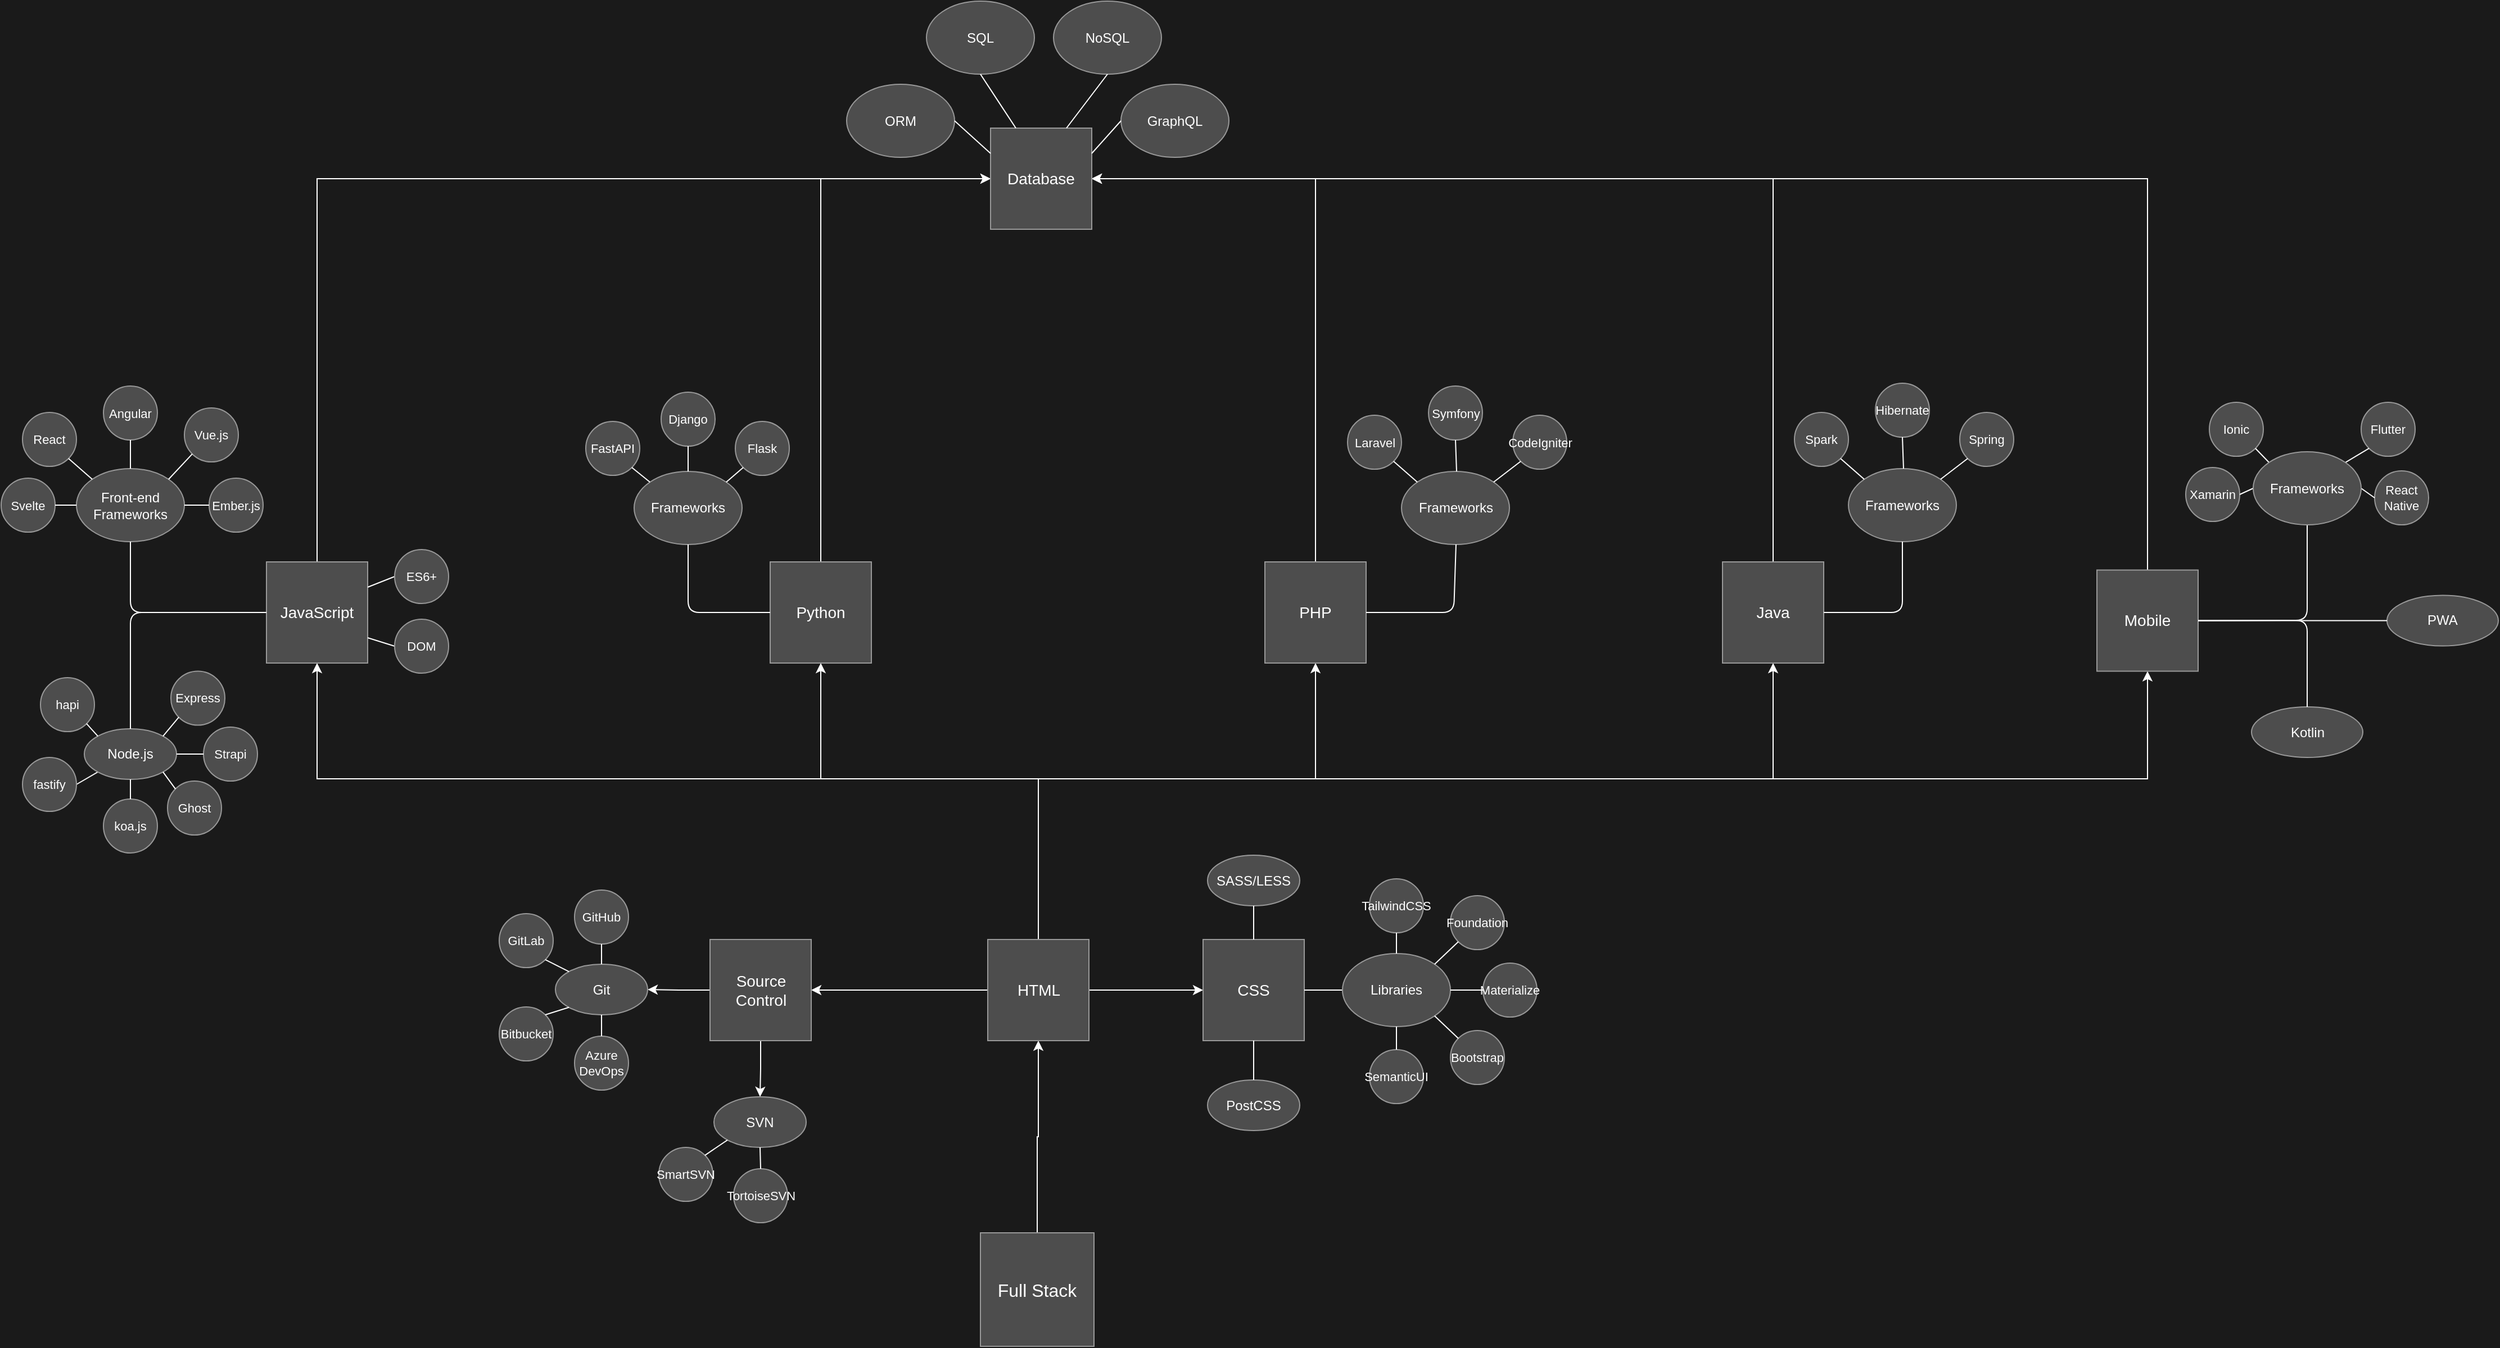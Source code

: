 <mxfile version="14.9.8" type="github">
  <diagram id="uMiXBc9OB12O8yXZAyR1" name="Page-1">
    <mxGraphModel dx="3570" dy="2077" grid="0" gridSize="10" guides="1" tooltips="1" connect="1" arrows="1" fold="1" page="0" pageScale="1" pageWidth="1600" pageHeight="1600" background="#1A1A1A" math="0" shadow="0">
      <root>
        <mxCell id="0" />
        <mxCell id="1" parent="0" />
        <mxCell id="zS-KLLNlEJxJ_9NaFB4m-20" style="edgeStyle=orthogonalEdgeStyle;rounded=0;orthogonalLoop=1;jettySize=auto;html=1;entryX=0.5;entryY=1;entryDx=0;entryDy=0;strokeColor=#FFFFFF;" edge="1" parent="1" source="FFnlqfLC8yHRUuaNmc0S-2" target="FFnlqfLC8yHRUuaNmc0S-4">
          <mxGeometry relative="1" as="geometry" />
        </mxCell>
        <mxCell id="FFnlqfLC8yHRUuaNmc0S-2" value="&lt;font style=&quot;font-size: 16px&quot;&gt;Full Stack&lt;/font&gt;" style="whiteSpace=wrap;html=1;aspect=fixed;fontColor=#ffffff;fillColor=#4D4D4D;strokeColor=#999999;" parent="1" vertex="1">
          <mxGeometry x="-53" y="341" width="101" height="101" as="geometry" />
        </mxCell>
        <mxCell id="FFnlqfLC8yHRUuaNmc0S-25" style="edgeStyle=orthogonalEdgeStyle;rounded=0;orthogonalLoop=1;jettySize=auto;html=1;entryX=0;entryY=0.5;entryDx=0;entryDy=0;fontSize=10;fontColor=#FFFFFF;strokeColor=#FFFFFF;" parent="1" source="FFnlqfLC8yHRUuaNmc0S-4" target="FFnlqfLC8yHRUuaNmc0S-5" edge="1">
          <mxGeometry relative="1" as="geometry" />
        </mxCell>
        <mxCell id="zS-KLLNlEJxJ_9NaFB4m-23" style="edgeStyle=orthogonalEdgeStyle;rounded=0;orthogonalLoop=1;jettySize=auto;html=1;entryX=0.5;entryY=1;entryDx=0;entryDy=0;strokeColor=#FFFFFF;" edge="1" parent="1" source="FFnlqfLC8yHRUuaNmc0S-4" target="FFnlqfLC8yHRUuaNmc0S-6">
          <mxGeometry relative="1" as="geometry">
            <Array as="points">
              <mxPoint x="-1" y="-63" />
              <mxPoint x="-643" y="-63" />
            </Array>
          </mxGeometry>
        </mxCell>
        <mxCell id="zS-KLLNlEJxJ_9NaFB4m-28" style="edgeStyle=orthogonalEdgeStyle;rounded=0;orthogonalLoop=1;jettySize=auto;html=1;entryX=0.5;entryY=1;entryDx=0;entryDy=0;strokeColor=#FFFFFF;" edge="1" parent="1" source="FFnlqfLC8yHRUuaNmc0S-4" target="zS-KLLNlEJxJ_9NaFB4m-21">
          <mxGeometry relative="1" as="geometry">
            <Array as="points">
              <mxPoint x="-1" y="-63" />
              <mxPoint x="-195" y="-63" />
            </Array>
          </mxGeometry>
        </mxCell>
        <mxCell id="zS-KLLNlEJxJ_9NaFB4m-41" style="edgeStyle=orthogonalEdgeStyle;rounded=0;orthogonalLoop=1;jettySize=auto;html=1;entryX=0.5;entryY=1;entryDx=0;entryDy=0;strokeColor=#FFFFFF;exitX=0.5;exitY=0;exitDx=0;exitDy=0;" edge="1" parent="1" source="FFnlqfLC8yHRUuaNmc0S-4" target="zS-KLLNlEJxJ_9NaFB4m-30">
          <mxGeometry relative="1" as="geometry">
            <Array as="points">
              <mxPoint x="-1" y="-63" />
              <mxPoint x="652" y="-63" />
            </Array>
          </mxGeometry>
        </mxCell>
        <mxCell id="zS-KLLNlEJxJ_9NaFB4m-73" style="edgeStyle=orthogonalEdgeStyle;rounded=0;orthogonalLoop=1;jettySize=auto;html=1;entryX=1;entryY=0.5;entryDx=0;entryDy=0;strokeColor=#FFFFFF;" edge="1" parent="1" source="FFnlqfLC8yHRUuaNmc0S-4" target="FFnlqfLC8yHRUuaNmc0S-54">
          <mxGeometry relative="1" as="geometry" />
        </mxCell>
        <mxCell id="zS-KLLNlEJxJ_9NaFB4m-76" style="edgeStyle=orthogonalEdgeStyle;rounded=0;orthogonalLoop=1;jettySize=auto;html=1;entryX=0.5;entryY=1;entryDx=0;entryDy=0;strokeColor=#FFFFFF;" edge="1" parent="1" source="FFnlqfLC8yHRUuaNmc0S-4" target="zS-KLLNlEJxJ_9NaFB4m-29">
          <mxGeometry relative="1" as="geometry">
            <Array as="points">
              <mxPoint x="-1" y="-63" />
              <mxPoint x="245" y="-63" />
            </Array>
          </mxGeometry>
        </mxCell>
        <mxCell id="zS-KLLNlEJxJ_9NaFB4m-77" style="edgeStyle=orthogonalEdgeStyle;rounded=0;orthogonalLoop=1;jettySize=auto;html=1;entryX=0.5;entryY=1;entryDx=0;entryDy=0;strokeColor=#FFFFFF;" edge="1" parent="1" source="FFnlqfLC8yHRUuaNmc0S-4" target="zS-KLLNlEJxJ_9NaFB4m-1">
          <mxGeometry relative="1" as="geometry">
            <Array as="points">
              <mxPoint x="-1" y="-63" />
              <mxPoint x="985" y="-63" />
            </Array>
          </mxGeometry>
        </mxCell>
        <mxCell id="FFnlqfLC8yHRUuaNmc0S-4" value="&lt;font style=&quot;font-size: 14px&quot;&gt;HTML&lt;br&gt;&lt;/font&gt;" style="whiteSpace=wrap;html=1;aspect=fixed;fontColor=#ffffff;fillColor=#4D4D4D;strokeColor=#999999;" parent="1" vertex="1">
          <mxGeometry x="-46.5" y="80" width="90" height="90" as="geometry" />
        </mxCell>
        <mxCell id="FFnlqfLC8yHRUuaNmc0S-5" value="&lt;font style=&quot;font-size: 14px&quot;&gt;CSS&lt;br&gt;&lt;/font&gt;" style="whiteSpace=wrap;html=1;aspect=fixed;fontColor=#ffffff;fillColor=#4D4D4D;strokeColor=#999999;" parent="1" vertex="1">
          <mxGeometry x="145" y="80" width="90" height="90" as="geometry" />
        </mxCell>
        <mxCell id="zS-KLLNlEJxJ_9NaFB4m-65" style="edgeStyle=orthogonalEdgeStyle;rounded=0;orthogonalLoop=1;jettySize=auto;html=1;entryX=0;entryY=0.5;entryDx=0;entryDy=0;strokeColor=#FFFFFF;" edge="1" parent="1" source="FFnlqfLC8yHRUuaNmc0S-6" target="zS-KLLNlEJxJ_9NaFB4m-60">
          <mxGeometry relative="1" as="geometry">
            <Array as="points">
              <mxPoint x="-643" y="-597" />
            </Array>
          </mxGeometry>
        </mxCell>
        <mxCell id="FFnlqfLC8yHRUuaNmc0S-6" value="&lt;font style=&quot;font-size: 14px&quot;&gt;JavaScript&lt;br&gt;&lt;/font&gt;" style="whiteSpace=wrap;html=1;aspect=fixed;fontColor=#ffffff;fillColor=#4D4D4D;strokeColor=#999999;" parent="1" vertex="1">
          <mxGeometry x="-688" y="-256" width="90" height="90" as="geometry" />
        </mxCell>
        <mxCell id="FFnlqfLC8yHRUuaNmc0S-10" value="SASS/LESS" style="ellipse;whiteSpace=wrap;html=1;fontColor=#FFFFFF;strokeColor=#999999;fillColor=#4D4D4D;" parent="1" vertex="1">
          <mxGeometry x="149" y="5" width="82" height="45" as="geometry" />
        </mxCell>
        <mxCell id="FFnlqfLC8yHRUuaNmc0S-11" value="PostCSS" style="ellipse;whiteSpace=wrap;html=1;fontColor=#FFFFFF;strokeColor=#999999;fillColor=#4D4D4D;" parent="1" vertex="1">
          <mxGeometry x="149" y="205" width="82" height="45" as="geometry" />
        </mxCell>
        <mxCell id="FFnlqfLC8yHRUuaNmc0S-16" value="Front-end Frameworks" style="ellipse;whiteSpace=wrap;html=1;fontColor=#FFFFFF;strokeColor=#999999;fillColor=#4D4D4D;" parent="1" vertex="1">
          <mxGeometry x="-857" y="-339" width="96" height="65" as="geometry" />
        </mxCell>
        <mxCell id="FFnlqfLC8yHRUuaNmc0S-35" value="" style="endArrow=none;html=1;fontSize=10;fontColor=#FFFFFF;strokeColor=#FFFFFF;entryX=0.5;entryY=1;entryDx=0;entryDy=0;exitX=0.5;exitY=0;exitDx=0;exitDy=0;" parent="1" source="FFnlqfLC8yHRUuaNmc0S-5" target="FFnlqfLC8yHRUuaNmc0S-10" edge="1">
          <mxGeometry width="50" height="50" relative="1" as="geometry">
            <mxPoint x="-39" y="190" as="sourcePoint" />
            <mxPoint x="11" y="140" as="targetPoint" />
          </mxGeometry>
        </mxCell>
        <mxCell id="FFnlqfLC8yHRUuaNmc0S-36" value="" style="endArrow=none;html=1;fontSize=10;fontColor=#FFFFFF;strokeColor=#FFFFFF;entryX=1;entryY=0.5;entryDx=0;entryDy=0;exitX=0;exitY=0.5;exitDx=0;exitDy=0;" parent="1" source="FFnlqfLC8yHRUuaNmc0S-91" target="FFnlqfLC8yHRUuaNmc0S-5" edge="1">
          <mxGeometry width="50" height="50" relative="1" as="geometry">
            <mxPoint x="257.273" y="191.446" as="sourcePoint" />
            <mxPoint x="11" y="140" as="targetPoint" />
          </mxGeometry>
        </mxCell>
        <mxCell id="FFnlqfLC8yHRUuaNmc0S-37" value="" style="endArrow=none;html=1;fontSize=10;fontColor=#FFFFFF;strokeColor=#FFFFFF;entryX=0.5;entryY=0;entryDx=0;entryDy=0;exitX=0.5;exitY=1;exitDx=0;exitDy=0;" parent="1" source="FFnlqfLC8yHRUuaNmc0S-5" target="FFnlqfLC8yHRUuaNmc0S-11" edge="1">
          <mxGeometry width="50" height="50" relative="1" as="geometry">
            <mxPoint x="-39" y="190" as="sourcePoint" />
            <mxPoint x="11" y="140" as="targetPoint" />
          </mxGeometry>
        </mxCell>
        <mxCell id="FFnlqfLC8yHRUuaNmc0S-38" value="" style="endArrow=none;html=1;fontSize=10;fontColor=#FFFFFF;strokeColor=#FFFFFF;exitX=0;exitY=0.5;exitDx=0;exitDy=0;entryX=0.5;entryY=1;entryDx=0;entryDy=0;" parent="1" source="FFnlqfLC8yHRUuaNmc0S-6" target="FFnlqfLC8yHRUuaNmc0S-16" edge="1">
          <mxGeometry width="50" height="50" relative="1" as="geometry">
            <mxPoint x="-149" y="176" as="sourcePoint" />
            <mxPoint x="-99" y="126" as="targetPoint" />
            <Array as="points">
              <mxPoint x="-809" y="-211" />
            </Array>
          </mxGeometry>
        </mxCell>
        <mxCell id="FFnlqfLC8yHRUuaNmc0S-39" value="" style="endArrow=none;html=1;fontSize=10;fontColor=#FFFFFF;strokeColor=#FFFFFF;exitX=0;exitY=0.5;exitDx=0;exitDy=0;entryX=1;entryY=0.75;entryDx=0;entryDy=0;" parent="1" source="zS-KLLNlEJxJ_9NaFB4m-26" target="FFnlqfLC8yHRUuaNmc0S-6" edge="1">
          <mxGeometry width="50" height="50" relative="1" as="geometry">
            <mxPoint x="-550.0" y="-164.5" as="sourcePoint" />
            <mxPoint x="-298" y="-192" as="targetPoint" />
          </mxGeometry>
        </mxCell>
        <mxCell id="FFnlqfLC8yHRUuaNmc0S-40" value="" style="endArrow=none;html=1;fontSize=10;fontColor=#FFFFFF;strokeColor=#FFFFFF;exitX=0;exitY=0.5;exitDx=0;exitDy=0;entryX=1;entryY=0.25;entryDx=0;entryDy=0;" parent="1" source="zS-KLLNlEJxJ_9NaFB4m-25" target="FFnlqfLC8yHRUuaNmc0S-6" edge="1">
          <mxGeometry width="50" height="50" relative="1" as="geometry">
            <mxPoint x="-547.0" y="-222.5" as="sourcePoint" />
            <mxPoint x="-298" y="-192" as="targetPoint" />
          </mxGeometry>
        </mxCell>
        <mxCell id="FFnlqfLC8yHRUuaNmc0S-43" value="Angular" style="ellipse;whiteSpace=wrap;html=1;aspect=fixed;labelBackgroundColor=none;fontSize=11;fontColor=#FFFFFF;strokeColor=#999999;fillColor=#4D4D4D;" parent="1" vertex="1">
          <mxGeometry x="-833" y="-412.5" width="48" height="48" as="geometry" />
        </mxCell>
        <mxCell id="FFnlqfLC8yHRUuaNmc0S-44" value="Vue.js" style="ellipse;whiteSpace=wrap;html=1;aspect=fixed;labelBackgroundColor=none;fontSize=11;fontColor=#FFFFFF;strokeColor=#999999;fillColor=#4D4D4D;" parent="1" vertex="1">
          <mxGeometry x="-761" y="-393" width="48" height="48" as="geometry" />
        </mxCell>
        <mxCell id="FFnlqfLC8yHRUuaNmc0S-45" value="React" style="ellipse;whiteSpace=wrap;html=1;aspect=fixed;labelBackgroundColor=none;fontSize=11;fontColor=#FFFFFF;strokeColor=#999999;fillColor=#4D4D4D;" parent="1" vertex="1">
          <mxGeometry x="-905" y="-389" width="48" height="48" as="geometry" />
        </mxCell>
        <mxCell id="FFnlqfLC8yHRUuaNmc0S-46" value="Svelte" style="ellipse;whiteSpace=wrap;html=1;aspect=fixed;labelBackgroundColor=none;fontSize=11;fontColor=#FFFFFF;strokeColor=#999999;fillColor=#4D4D4D;" parent="1" vertex="1">
          <mxGeometry x="-924" y="-330.5" width="48" height="48" as="geometry" />
        </mxCell>
        <mxCell id="FFnlqfLC8yHRUuaNmc0S-48" value="" style="endArrow=none;html=1;fontSize=11;fontColor=#FFFFFF;strokeColor=#FFFFFF;entryX=0;entryY=1;entryDx=0;entryDy=0;exitX=1;exitY=0;exitDx=0;exitDy=0;" parent="1" source="FFnlqfLC8yHRUuaNmc0S-16" target="FFnlqfLC8yHRUuaNmc0S-44" edge="1">
          <mxGeometry width="50" height="50" relative="1" as="geometry">
            <mxPoint x="-521" y="46" as="sourcePoint" />
            <mxPoint x="-471" y="-4" as="targetPoint" />
          </mxGeometry>
        </mxCell>
        <mxCell id="FFnlqfLC8yHRUuaNmc0S-49" value="" style="endArrow=none;html=1;fontSize=11;fontColor=#FFFFFF;strokeColor=#FFFFFF;entryX=0.5;entryY=1;entryDx=0;entryDy=0;exitX=0.5;exitY=0;exitDx=0;exitDy=0;" parent="1" source="FFnlqfLC8yHRUuaNmc0S-16" target="FFnlqfLC8yHRUuaNmc0S-43" edge="1">
          <mxGeometry width="50" height="50" relative="1" as="geometry">
            <mxPoint x="-886.007" y="-298.446" as="sourcePoint" />
            <mxPoint x="-860.971" y="-312.029" as="targetPoint" />
          </mxGeometry>
        </mxCell>
        <mxCell id="FFnlqfLC8yHRUuaNmc0S-50" value="" style="endArrow=none;html=1;fontSize=11;fontColor=#FFFFFF;strokeColor=#FFFFFF;entryX=1;entryY=1;entryDx=0;entryDy=0;exitX=0;exitY=0;exitDx=0;exitDy=0;" parent="1" source="FFnlqfLC8yHRUuaNmc0S-16" target="FFnlqfLC8yHRUuaNmc0S-45" edge="1">
          <mxGeometry width="50" height="50" relative="1" as="geometry">
            <mxPoint x="-876.007" y="-288.446" as="sourcePoint" />
            <mxPoint x="-850.971" y="-302.029" as="targetPoint" />
          </mxGeometry>
        </mxCell>
        <mxCell id="FFnlqfLC8yHRUuaNmc0S-51" value="" style="endArrow=none;html=1;fontSize=11;fontColor=#FFFFFF;strokeColor=#FFFFFF;entryX=0;entryY=0.5;entryDx=0;entryDy=0;exitX=1;exitY=0.5;exitDx=0;exitDy=0;" parent="1" source="FFnlqfLC8yHRUuaNmc0S-46" target="FFnlqfLC8yHRUuaNmc0S-16" edge="1">
          <mxGeometry width="50" height="50" relative="1" as="geometry">
            <mxPoint x="-866.007" y="-278.446" as="sourcePoint" />
            <mxPoint x="-840.971" y="-292.029" as="targetPoint" />
          </mxGeometry>
        </mxCell>
        <mxCell id="FFnlqfLC8yHRUuaNmc0S-100" style="edgeStyle=orthogonalEdgeStyle;rounded=0;orthogonalLoop=1;jettySize=auto;html=1;entryX=1;entryY=0.5;entryDx=0;entryDy=0;fontSize=11;fontColor=#FFFFFF;strokeColor=#FFFFFF;" parent="1" source="FFnlqfLC8yHRUuaNmc0S-54" target="FFnlqfLC8yHRUuaNmc0S-55" edge="1">
          <mxGeometry relative="1" as="geometry" />
        </mxCell>
        <mxCell id="FFnlqfLC8yHRUuaNmc0S-102" style="edgeStyle=orthogonalEdgeStyle;rounded=0;orthogonalLoop=1;jettySize=auto;html=1;entryX=0.5;entryY=0;entryDx=0;entryDy=0;fontSize=11;fontColor=#FFFFFF;strokeColor=#FFFFFF;" parent="1" source="FFnlqfLC8yHRUuaNmc0S-54" target="FFnlqfLC8yHRUuaNmc0S-56" edge="1">
          <mxGeometry relative="1" as="geometry" />
        </mxCell>
        <mxCell id="FFnlqfLC8yHRUuaNmc0S-54" value="&lt;font style=&quot;font-size: 14px&quot;&gt;Source Control&lt;br&gt;&lt;/font&gt;" style="whiteSpace=wrap;html=1;aspect=fixed;fontColor=#ffffff;fillColor=#4D4D4D;strokeColor=#999999;" parent="1" vertex="1">
          <mxGeometry x="-293.5" y="80" width="90" height="90" as="geometry" />
        </mxCell>
        <mxCell id="FFnlqfLC8yHRUuaNmc0S-55" value="Git" style="ellipse;whiteSpace=wrap;html=1;fontColor=#FFFFFF;strokeColor=#999999;fillColor=#4D4D4D;" parent="1" vertex="1">
          <mxGeometry x="-431" y="102" width="82" height="45" as="geometry" />
        </mxCell>
        <mxCell id="FFnlqfLC8yHRUuaNmc0S-56" value="SVN" style="ellipse;whiteSpace=wrap;html=1;fontColor=#FFFFFF;strokeColor=#999999;fillColor=#4D4D4D;" parent="1" vertex="1">
          <mxGeometry x="-290" y="220" width="82" height="45" as="geometry" />
        </mxCell>
        <mxCell id="FFnlqfLC8yHRUuaNmc0S-58" value="GitHub" style="ellipse;whiteSpace=wrap;html=1;aspect=fixed;labelBackgroundColor=none;fontSize=11;fontColor=#FFFFFF;strokeColor=#999999;fillColor=#4D4D4D;" parent="1" vertex="1">
          <mxGeometry x="-414" y="36" width="48" height="48" as="geometry" />
        </mxCell>
        <mxCell id="FFnlqfLC8yHRUuaNmc0S-59" value="GitLab" style="ellipse;whiteSpace=wrap;html=1;aspect=fixed;labelBackgroundColor=none;fontSize=11;fontColor=#FFFFFF;strokeColor=#999999;fillColor=#4D4D4D;" parent="1" vertex="1">
          <mxGeometry x="-481" y="57" width="48" height="48" as="geometry" />
        </mxCell>
        <mxCell id="FFnlqfLC8yHRUuaNmc0S-60" value="Bitbucket" style="ellipse;whiteSpace=wrap;html=1;aspect=fixed;labelBackgroundColor=none;fontSize=11;fontColor=#FFFFFF;strokeColor=#999999;fillColor=#4D4D4D;" parent="1" vertex="1">
          <mxGeometry x="-481" y="140" width="48" height="48" as="geometry" />
        </mxCell>
        <mxCell id="FFnlqfLC8yHRUuaNmc0S-61" value="Azure DevOps" style="ellipse;whiteSpace=wrap;html=1;aspect=fixed;labelBackgroundColor=none;fontSize=11;fontColor=#FFFFFF;strokeColor=#999999;fillColor=#4D4D4D;direction=south;" parent="1" vertex="1">
          <mxGeometry x="-414" y="166" width="48" height="48" as="geometry" />
        </mxCell>
        <mxCell id="FFnlqfLC8yHRUuaNmc0S-70" value="" style="endArrow=none;html=1;fontSize=11;fontColor=#FFFFFF;strokeColor=#FFFFFF;exitX=0;exitY=1;exitDx=0;exitDy=0;entryX=1;entryY=0.5;entryDx=0;entryDy=0;" parent="1" source="FFnlqfLC8yHRUuaNmc0S-74" target="FFnlqfLC8yHRUuaNmc0S-77" edge="1">
          <mxGeometry width="50" height="50" relative="1" as="geometry">
            <mxPoint x="-256" y="60" as="sourcePoint" />
            <mxPoint x="-306" y="110.0" as="targetPoint" />
          </mxGeometry>
        </mxCell>
        <mxCell id="FFnlqfLC8yHRUuaNmc0S-74" value="Node.js" style="ellipse;whiteSpace=wrap;html=1;fontColor=#FFFFFF;strokeColor=#999999;fillColor=#4D4D4D;" parent="1" vertex="1">
          <mxGeometry x="-850" y="-107.5" width="82" height="45" as="geometry" />
        </mxCell>
        <mxCell id="FFnlqfLC8yHRUuaNmc0S-75" value="Express" style="ellipse;whiteSpace=wrap;html=1;aspect=fixed;labelBackgroundColor=none;fontSize=11;fontColor=#FFFFFF;strokeColor=#999999;fillColor=#4D4D4D;" parent="1" vertex="1">
          <mxGeometry x="-773" y="-158.75" width="48" height="48" as="geometry" />
        </mxCell>
        <mxCell id="FFnlqfLC8yHRUuaNmc0S-76" value="hapi" style="ellipse;whiteSpace=wrap;html=1;aspect=fixed;labelBackgroundColor=none;fontSize=11;fontColor=#FFFFFF;strokeColor=#999999;fillColor=#4D4D4D;" parent="1" vertex="1">
          <mxGeometry x="-889" y="-153" width="48" height="48" as="geometry" />
        </mxCell>
        <mxCell id="FFnlqfLC8yHRUuaNmc0S-77" value="fastify" style="ellipse;whiteSpace=wrap;html=1;aspect=fixed;labelBackgroundColor=none;fontSize=11;fontColor=#FFFFFF;strokeColor=#999999;fillColor=#4D4D4D;" parent="1" vertex="1">
          <mxGeometry x="-905" y="-82" width="48" height="48" as="geometry" />
        </mxCell>
        <mxCell id="FFnlqfLC8yHRUuaNmc0S-78" value="koa.js" style="ellipse;whiteSpace=wrap;html=1;aspect=fixed;labelBackgroundColor=none;fontSize=11;fontColor=#FFFFFF;strokeColor=#999999;fillColor=#4D4D4D;" parent="1" vertex="1">
          <mxGeometry x="-833" y="-45" width="48" height="48" as="geometry" />
        </mxCell>
        <mxCell id="FFnlqfLC8yHRUuaNmc0S-80" value="" style="endArrow=none;html=1;fontSize=11;fontColor=#FFFFFF;strokeColor=#FFFFFF;exitX=0.5;exitY=0;exitDx=0;exitDy=0;entryX=0.5;entryY=1;entryDx=0;entryDy=0;" parent="1" source="FFnlqfLC8yHRUuaNmc0S-78" target="FFnlqfLC8yHRUuaNmc0S-74" edge="1">
          <mxGeometry width="50" height="50" relative="1" as="geometry">
            <mxPoint x="-256" y="60" as="sourcePoint" />
            <mxPoint x="-964" y="-164" as="targetPoint" />
          </mxGeometry>
        </mxCell>
        <mxCell id="FFnlqfLC8yHRUuaNmc0S-81" value="" style="endArrow=none;html=1;fontSize=11;fontColor=#FFFFFF;strokeColor=#FFFFFF;exitX=0;exitY=0;exitDx=0;exitDy=0;entryX=1;entryY=1;entryDx=0;entryDy=0;" parent="1" source="FFnlqfLC8yHRUuaNmc0S-74" target="FFnlqfLC8yHRUuaNmc0S-76" edge="1">
          <mxGeometry width="50" height="50" relative="1" as="geometry">
            <mxPoint x="-840.0" y="-75.0" as="sourcePoint" />
            <mxPoint x="-863.029" y="-66.971" as="targetPoint" />
          </mxGeometry>
        </mxCell>
        <mxCell id="FFnlqfLC8yHRUuaNmc0S-82" value="" style="endArrow=none;html=1;fontSize=11;fontColor=#FFFFFF;strokeColor=#FFFFFF;exitX=1;exitY=0;exitDx=0;exitDy=0;entryX=0;entryY=1;entryDx=0;entryDy=0;" parent="1" source="FFnlqfLC8yHRUuaNmc0S-74" target="FFnlqfLC8yHRUuaNmc0S-75" edge="1">
          <mxGeometry width="50" height="50" relative="1" as="geometry">
            <mxPoint x="-827.727" y="-91.054" as="sourcePoint" />
            <mxPoint x="-863.029" y="-100.029" as="targetPoint" />
          </mxGeometry>
        </mxCell>
        <mxCell id="FFnlqfLC8yHRUuaNmc0S-84" value="Ghost" style="ellipse;whiteSpace=wrap;html=1;aspect=fixed;labelBackgroundColor=none;fontSize=11;fontColor=#FFFFFF;strokeColor=#999999;fillColor=#4D4D4D;" parent="1" vertex="1">
          <mxGeometry x="-776" y="-61" width="48" height="48" as="geometry" />
        </mxCell>
        <mxCell id="FFnlqfLC8yHRUuaNmc0S-85" value="Strapi" style="ellipse;whiteSpace=wrap;html=1;aspect=fixed;labelBackgroundColor=none;fontSize=11;fontColor=#FFFFFF;strokeColor=#999999;fillColor=#4D4D4D;" parent="1" vertex="1">
          <mxGeometry x="-744" y="-109" width="48" height="48" as="geometry" />
        </mxCell>
        <mxCell id="FFnlqfLC8yHRUuaNmc0S-86" value="" style="endArrow=none;html=1;fontSize=11;fontColor=#FFFFFF;strokeColor=#FFFFFF;exitX=0;exitY=0;exitDx=0;exitDy=0;entryX=1;entryY=1;entryDx=0;entryDy=0;" parent="1" source="FFnlqfLC8yHRUuaNmc0S-84" target="FFnlqfLC8yHRUuaNmc0S-74" edge="1">
          <mxGeometry width="50" height="50" relative="1" as="geometry">
            <mxPoint x="-864.0" y="-46" as="sourcePoint" />
            <mxPoint x="-827.727" y="-58.946" as="targetPoint" />
          </mxGeometry>
        </mxCell>
        <mxCell id="FFnlqfLC8yHRUuaNmc0S-87" value="" style="endArrow=none;html=1;fontSize=11;fontColor=#FFFFFF;strokeColor=#FFFFFF;exitX=0;exitY=0.5;exitDx=0;exitDy=0;entryX=1;entryY=0.5;entryDx=0;entryDy=0;" parent="1" source="FFnlqfLC8yHRUuaNmc0S-85" target="FFnlqfLC8yHRUuaNmc0S-74" edge="1">
          <mxGeometry width="50" height="50" relative="1" as="geometry">
            <mxPoint x="-823.0" y="-35.0" as="sourcePoint" />
            <mxPoint x="-799" y="-52.5" as="targetPoint" />
          </mxGeometry>
        </mxCell>
        <mxCell id="FFnlqfLC8yHRUuaNmc0S-88" value="Ember.js" style="ellipse;whiteSpace=wrap;html=1;aspect=fixed;labelBackgroundColor=none;fontSize=11;fontColor=#FFFFFF;strokeColor=#999999;fillColor=#4D4D4D;" parent="1" vertex="1">
          <mxGeometry x="-739" y="-330.5" width="48" height="48" as="geometry" />
        </mxCell>
        <mxCell id="FFnlqfLC8yHRUuaNmc0S-89" value="" style="endArrow=none;html=1;fontSize=11;fontColor=#FFFFFF;strokeColor=#FFFFFF;entryX=0;entryY=0.5;entryDx=0;entryDy=0;exitX=1;exitY=0.5;exitDx=0;exitDy=0;" parent="1" source="FFnlqfLC8yHRUuaNmc0S-16" target="FFnlqfLC8yHRUuaNmc0S-88" edge="1">
          <mxGeometry width="50" height="50" relative="1" as="geometry">
            <mxPoint x="-875.0" y="-296.5" as="sourcePoint" />
            <mxPoint x="-847.0" y="-296.5" as="targetPoint" />
          </mxGeometry>
        </mxCell>
        <mxCell id="FFnlqfLC8yHRUuaNmc0S-91" value="Libraries" style="ellipse;whiteSpace=wrap;html=1;fontColor=#FFFFFF;strokeColor=#999999;fillColor=#4D4D4D;" parent="1" vertex="1">
          <mxGeometry x="269" y="92.5" width="96" height="65" as="geometry" />
        </mxCell>
        <mxCell id="FFnlqfLC8yHRUuaNmc0S-92" value="Bootstrap" style="ellipse;whiteSpace=wrap;html=1;aspect=fixed;labelBackgroundColor=none;fontSize=11;fontColor=#FFFFFF;strokeColor=#999999;fillColor=#4D4D4D;" parent="1" vertex="1">
          <mxGeometry x="365" y="161" width="48" height="48" as="geometry" />
        </mxCell>
        <mxCell id="FFnlqfLC8yHRUuaNmc0S-93" value="Materialize" style="ellipse;whiteSpace=wrap;html=1;aspect=fixed;labelBackgroundColor=none;fontSize=11;fontColor=#FFFFFF;strokeColor=#999999;fillColor=#4D4D4D;" parent="1" vertex="1">
          <mxGeometry x="394" y="101" width="48" height="48" as="geometry" />
        </mxCell>
        <mxCell id="FFnlqfLC8yHRUuaNmc0S-94" value="Foundation" style="ellipse;whiteSpace=wrap;html=1;aspect=fixed;labelBackgroundColor=none;fontSize=11;fontColor=#FFFFFF;strokeColor=#999999;fillColor=#4D4D4D;" parent="1" vertex="1">
          <mxGeometry x="365" y="41" width="48" height="48" as="geometry" />
        </mxCell>
        <mxCell id="FFnlqfLC8yHRUuaNmc0S-95" value="TailwindCSS" style="ellipse;whiteSpace=wrap;html=1;aspect=fixed;labelBackgroundColor=none;fontSize=11;fontColor=#FFFFFF;strokeColor=#999999;fillColor=#4D4D4D;" parent="1" vertex="1">
          <mxGeometry x="293" y="26" width="48" height="48" as="geometry" />
        </mxCell>
        <mxCell id="FFnlqfLC8yHRUuaNmc0S-96" value="" style="endArrow=none;html=1;fontSize=11;fontColor=#FFFFFF;strokeColor=#FFFFFF;entryX=1;entryY=1;entryDx=0;entryDy=0;exitX=0;exitY=0;exitDx=0;exitDy=0;" parent="1" source="FFnlqfLC8yHRUuaNmc0S-92" target="FFnlqfLC8yHRUuaNmc0S-91" edge="1">
          <mxGeometry width="50" height="50" relative="1" as="geometry">
            <mxPoint x="-19" y="256" as="sourcePoint" />
            <mxPoint x="31" y="206" as="targetPoint" />
          </mxGeometry>
        </mxCell>
        <mxCell id="FFnlqfLC8yHRUuaNmc0S-97" value="" style="endArrow=none;html=1;fontSize=11;fontColor=#FFFFFF;strokeColor=#FFFFFF;entryX=1;entryY=0.5;entryDx=0;entryDy=0;exitX=0;exitY=0.5;exitDx=0;exitDy=0;" parent="1" source="FFnlqfLC8yHRUuaNmc0S-93" target="FFnlqfLC8yHRUuaNmc0S-91" edge="1">
          <mxGeometry width="50" height="50" relative="1" as="geometry">
            <mxPoint x="-19" y="256" as="sourcePoint" />
            <mxPoint x="31" y="206" as="targetPoint" />
          </mxGeometry>
        </mxCell>
        <mxCell id="FFnlqfLC8yHRUuaNmc0S-98" value="" style="endArrow=none;html=1;fontSize=11;fontColor=#FFFFFF;strokeColor=#FFFFFF;entryX=1;entryY=0;entryDx=0;entryDy=0;exitX=0;exitY=1;exitDx=0;exitDy=0;" parent="1" source="FFnlqfLC8yHRUuaNmc0S-94" target="FFnlqfLC8yHRUuaNmc0S-91" edge="1">
          <mxGeometry width="50" height="50" relative="1" as="geometry">
            <mxPoint x="-19" y="256" as="sourcePoint" />
            <mxPoint x="31" y="206" as="targetPoint" />
          </mxGeometry>
        </mxCell>
        <mxCell id="FFnlqfLC8yHRUuaNmc0S-99" value="" style="endArrow=none;html=1;fontSize=11;fontColor=#FFFFFF;strokeColor=#FFFFFF;entryX=0.5;entryY=0;entryDx=0;entryDy=0;exitX=0.5;exitY=1;exitDx=0;exitDy=0;" parent="1" source="FFnlqfLC8yHRUuaNmc0S-95" target="FFnlqfLC8yHRUuaNmc0S-91" edge="1">
          <mxGeometry width="50" height="50" relative="1" as="geometry">
            <mxPoint x="393" y="78" as="sourcePoint" />
            <mxPoint x="31" y="206" as="targetPoint" />
          </mxGeometry>
        </mxCell>
        <mxCell id="FFnlqfLC8yHRUuaNmc0S-103" value="" style="endArrow=none;html=1;fontSize=11;fontColor=#FFFFFF;strokeColor=#FFFFFF;exitX=0.5;exitY=1;exitDx=0;exitDy=0;entryX=0.5;entryY=0;entryDx=0;entryDy=0;" parent="1" source="FFnlqfLC8yHRUuaNmc0S-58" target="FFnlqfLC8yHRUuaNmc0S-55" edge="1">
          <mxGeometry width="50" height="50" relative="1" as="geometry">
            <mxPoint x="-196" y="15" as="sourcePoint" />
            <mxPoint x="-146" y="-35" as="targetPoint" />
          </mxGeometry>
        </mxCell>
        <mxCell id="FFnlqfLC8yHRUuaNmc0S-104" value="" style="endArrow=none;html=1;fontSize=11;fontColor=#FFFFFF;strokeColor=#FFFFFF;exitX=1;exitY=1;exitDx=0;exitDy=0;entryX=0;entryY=0;entryDx=0;entryDy=0;" parent="1" source="FFnlqfLC8yHRUuaNmc0S-59" target="FFnlqfLC8yHRUuaNmc0S-55" edge="1">
          <mxGeometry width="50" height="50" relative="1" as="geometry">
            <mxPoint x="-430.029" y="121.971" as="sourcePoint" />
            <mxPoint x="-410.727" y="143.946" as="targetPoint" />
          </mxGeometry>
        </mxCell>
        <mxCell id="FFnlqfLC8yHRUuaNmc0S-105" value="" style="endArrow=none;html=1;fontSize=11;fontColor=#FFFFFF;strokeColor=#FFFFFF;exitX=1;exitY=0;exitDx=0;exitDy=0;entryX=0;entryY=1;entryDx=0;entryDy=0;" parent="1" source="FFnlqfLC8yHRUuaNmc0S-60" target="FFnlqfLC8yHRUuaNmc0S-55" edge="1">
          <mxGeometry width="50" height="50" relative="1" as="geometry">
            <mxPoint x="-453.0" y="160.0" as="sourcePoint" />
            <mxPoint x="-423.0" y="160" as="targetPoint" />
          </mxGeometry>
        </mxCell>
        <mxCell id="FFnlqfLC8yHRUuaNmc0S-106" value="" style="endArrow=none;html=1;fontSize=11;fontColor=#FFFFFF;strokeColor=#FFFFFF;exitX=0;exitY=0.5;exitDx=0;exitDy=0;entryX=0.5;entryY=1;entryDx=0;entryDy=0;" parent="1" source="FFnlqfLC8yHRUuaNmc0S-61" target="FFnlqfLC8yHRUuaNmc0S-55" edge="1">
          <mxGeometry width="50" height="50" relative="1" as="geometry">
            <mxPoint x="-443.0" y="170.0" as="sourcePoint" />
            <mxPoint x="-413.0" y="170" as="targetPoint" />
          </mxGeometry>
        </mxCell>
        <mxCell id="FFnlqfLC8yHRUuaNmc0S-107" value="TortoiseSVN" style="ellipse;whiteSpace=wrap;html=1;aspect=fixed;labelBackgroundColor=none;fontSize=11;fontColor=#FFFFFF;strokeColor=#999999;fillColor=#4D4D4D;" parent="1" vertex="1">
          <mxGeometry x="-272.5" y="284" width="48" height="48" as="geometry" />
        </mxCell>
        <mxCell id="FFnlqfLC8yHRUuaNmc0S-108" value="SmartSVN" style="ellipse;whiteSpace=wrap;html=1;aspect=fixed;labelBackgroundColor=none;fontSize=11;fontColor=#FFFFFF;strokeColor=#999999;fillColor=#4D4D4D;" parent="1" vertex="1">
          <mxGeometry x="-339" y="265" width="48" height="48" as="geometry" />
        </mxCell>
        <mxCell id="FFnlqfLC8yHRUuaNmc0S-109" value="" style="endArrow=none;html=1;fontSize=11;fontColor=#FFFFFF;strokeColor=#FFFFFF;exitX=1;exitY=0;exitDx=0;exitDy=0;entryX=0;entryY=1;entryDx=0;entryDy=0;" parent="1" source="FFnlqfLC8yHRUuaNmc0S-108" target="FFnlqfLC8yHRUuaNmc0S-56" edge="1">
          <mxGeometry width="50" height="50" relative="1" as="geometry">
            <mxPoint x="-196" y="113" as="sourcePoint" />
            <mxPoint x="-146" y="63" as="targetPoint" />
          </mxGeometry>
        </mxCell>
        <mxCell id="FFnlqfLC8yHRUuaNmc0S-110" value="" style="endArrow=none;html=1;fontSize=11;fontColor=#FFFFFF;strokeColor=#FFFFFF;exitX=0.5;exitY=0;exitDx=0;exitDy=0;entryX=0.5;entryY=1;entryDx=0;entryDy=0;" parent="1" source="FFnlqfLC8yHRUuaNmc0S-107" target="FFnlqfLC8yHRUuaNmc0S-56" edge="1">
          <mxGeometry width="50" height="50" relative="1" as="geometry">
            <mxPoint x="-296.029" y="272.029" as="sourcePoint" />
            <mxPoint x="-280.0" y="252.5" as="targetPoint" />
          </mxGeometry>
        </mxCell>
        <mxCell id="zS-KLLNlEJxJ_9NaFB4m-68" style="edgeStyle=orthogonalEdgeStyle;rounded=0;orthogonalLoop=1;jettySize=auto;html=1;entryX=1;entryY=0.5;entryDx=0;entryDy=0;strokeColor=#FFFFFF;" edge="1" parent="1" source="zS-KLLNlEJxJ_9NaFB4m-1" target="zS-KLLNlEJxJ_9NaFB4m-60">
          <mxGeometry relative="1" as="geometry">
            <Array as="points">
              <mxPoint x="985" y="-597" />
            </Array>
          </mxGeometry>
        </mxCell>
        <mxCell id="zS-KLLNlEJxJ_9NaFB4m-1" value="&lt;font style=&quot;font-size: 14px&quot;&gt;Mobile&lt;br&gt;&lt;/font&gt;" style="whiteSpace=wrap;html=1;aspect=fixed;fontColor=#ffffff;fillColor=#4D4D4D;strokeColor=#999999;" vertex="1" parent="1">
          <mxGeometry x="940" y="-248.75" width="90" height="90" as="geometry" />
        </mxCell>
        <mxCell id="zS-KLLNlEJxJ_9NaFB4m-3" value="PWA" style="ellipse;whiteSpace=wrap;html=1;fontColor=#FFFFFF;strokeColor=#999999;fillColor=#4D4D4D;" vertex="1" parent="1">
          <mxGeometry x="1198" y="-226.25" width="99" height="45" as="geometry" />
        </mxCell>
        <mxCell id="zS-KLLNlEJxJ_9NaFB4m-5" value="React Native" style="ellipse;whiteSpace=wrap;html=1;aspect=fixed;labelBackgroundColor=none;fontSize=11;fontColor=#FFFFFF;strokeColor=#999999;fillColor=#4D4D4D;" vertex="1" parent="1">
          <mxGeometry x="1187" y="-337" width="48" height="48" as="geometry" />
        </mxCell>
        <mxCell id="zS-KLLNlEJxJ_9NaFB4m-6" value="Flutter" style="ellipse;whiteSpace=wrap;html=1;aspect=fixed;labelBackgroundColor=none;fontSize=11;fontColor=#FFFFFF;strokeColor=#999999;fillColor=#4D4D4D;" vertex="1" parent="1">
          <mxGeometry x="1175" y="-398" width="48" height="48" as="geometry" />
        </mxCell>
        <mxCell id="zS-KLLNlEJxJ_9NaFB4m-7" value="Ionic" style="ellipse;whiteSpace=wrap;html=1;aspect=fixed;labelBackgroundColor=none;fontSize=11;fontColor=#FFFFFF;strokeColor=#999999;fillColor=#4D4D4D;" vertex="1" parent="1">
          <mxGeometry x="1040" y="-398" width="48" height="48" as="geometry" />
        </mxCell>
        <mxCell id="zS-KLLNlEJxJ_9NaFB4m-8" value="Xamarin" style="ellipse;whiteSpace=wrap;html=1;aspect=fixed;labelBackgroundColor=none;fontSize=11;fontColor=#FFFFFF;strokeColor=#999999;fillColor=#4D4D4D;" vertex="1" parent="1">
          <mxGeometry x="1019" y="-340" width="48" height="48" as="geometry" />
        </mxCell>
        <mxCell id="zS-KLLNlEJxJ_9NaFB4m-9" value="Kotlin" style="ellipse;whiteSpace=wrap;html=1;fontColor=#FFFFFF;strokeColor=#999999;fillColor=#4D4D4D;" vertex="1" parent="1">
          <mxGeometry x="1077.5" y="-127" width="99" height="45" as="geometry" />
        </mxCell>
        <mxCell id="zS-KLLNlEJxJ_9NaFB4m-12" value="" style="endArrow=none;html=1;fontSize=10;fontColor=#FFFFFF;strokeColor=#FFFFFF;exitX=0;exitY=0.5;exitDx=0;exitDy=0;entryX=1;entryY=0.5;entryDx=0;entryDy=0;" edge="1" parent="1" source="zS-KLLNlEJxJ_9NaFB4m-3" target="zS-KLLNlEJxJ_9NaFB4m-1">
          <mxGeometry width="50" height="50" relative="1" as="geometry">
            <mxPoint x="536.283" y="-398.562" as="sourcePoint" />
            <mxPoint x="1066" y="-191.25" as="targetPoint" />
          </mxGeometry>
        </mxCell>
        <mxCell id="zS-KLLNlEJxJ_9NaFB4m-13" value="" style="endArrow=none;html=1;fontSize=10;fontColor=#FFFFFF;strokeColor=#FFFFFF;exitX=0.5;exitY=1;exitDx=0;exitDy=0;entryX=1;entryY=0.5;entryDx=0;entryDy=0;" edge="1" parent="1" source="zS-KLLNlEJxJ_9NaFB4m-62" target="zS-KLLNlEJxJ_9NaFB4m-1">
          <mxGeometry width="50" height="50" relative="1" as="geometry">
            <mxPoint x="975.5" y="-347" as="sourcePoint" />
            <mxPoint x="1040" y="-193.75" as="targetPoint" />
            <Array as="points">
              <mxPoint x="1127" y="-204" />
            </Array>
          </mxGeometry>
        </mxCell>
        <mxCell id="zS-KLLNlEJxJ_9NaFB4m-14" value="" style="endArrow=none;html=1;fontSize=10;fontColor=#FFFFFF;strokeColor=#FFFFFF;exitX=1;exitY=0.5;exitDx=0;exitDy=0;entryX=0.5;entryY=0;entryDx=0;entryDy=0;" edge="1" parent="1" source="zS-KLLNlEJxJ_9NaFB4m-1" target="zS-KLLNlEJxJ_9NaFB4m-9">
          <mxGeometry width="50" height="50" relative="1" as="geometry">
            <mxPoint x="1070.283" y="-139.562" as="sourcePoint" />
            <mxPoint x="1040" y="-148.75" as="targetPoint" />
            <Array as="points">
              <mxPoint x="1127" y="-204" />
            </Array>
          </mxGeometry>
        </mxCell>
        <mxCell id="zS-KLLNlEJxJ_9NaFB4m-15" value="" style="endArrow=none;html=1;fontSize=10;fontColor=#FFFFFF;strokeColor=#FFFFFF;exitX=0;exitY=0.5;exitDx=0;exitDy=0;entryX=1;entryY=0.5;entryDx=0;entryDy=0;" edge="1" parent="1" source="zS-KLLNlEJxJ_9NaFB4m-62" target="zS-KLLNlEJxJ_9NaFB4m-8">
          <mxGeometry width="50" height="50" relative="1" as="geometry">
            <mxPoint x="1068.0" y="-333.5" as="sourcePoint" />
            <mxPoint x="1055.5" y="-85.25" as="targetPoint" />
          </mxGeometry>
        </mxCell>
        <mxCell id="zS-KLLNlEJxJ_9NaFB4m-16" value="" style="endArrow=none;html=1;fontSize=10;fontColor=#FFFFFF;strokeColor=#FFFFFF;exitX=0;exitY=0;exitDx=0;exitDy=0;entryX=1;entryY=1;entryDx=0;entryDy=0;" edge="1" parent="1" source="zS-KLLNlEJxJ_9NaFB4m-62" target="zS-KLLNlEJxJ_9NaFB4m-7">
          <mxGeometry width="50" height="50" relative="1" as="geometry">
            <mxPoint x="1082.415" y="-349.372" as="sourcePoint" />
            <mxPoint x="1206" y="-51.25" as="targetPoint" />
          </mxGeometry>
        </mxCell>
        <mxCell id="zS-KLLNlEJxJ_9NaFB4m-17" value="" style="endArrow=none;html=1;fontSize=10;fontColor=#FFFFFF;strokeColor=#FFFFFF;exitX=1;exitY=0;exitDx=0;exitDy=0;entryX=0;entryY=1;entryDx=0;entryDy=0;" edge="1" parent="1" source="zS-KLLNlEJxJ_9NaFB4m-62" target="zS-KLLNlEJxJ_9NaFB4m-6">
          <mxGeometry width="50" height="50" relative="1" as="geometry">
            <mxPoint x="1167.0" y="-333.5" as="sourcePoint" />
            <mxPoint x="1216" y="-41.25" as="targetPoint" />
          </mxGeometry>
        </mxCell>
        <mxCell id="zS-KLLNlEJxJ_9NaFB4m-18" value="" style="endArrow=none;html=1;fontSize=10;fontColor=#FFFFFF;strokeColor=#FFFFFF;exitX=1;exitY=0.5;exitDx=0;exitDy=0;entryX=0;entryY=0.5;entryDx=0;entryDy=0;" edge="1" parent="1" source="zS-KLLNlEJxJ_9NaFB4m-62" target="zS-KLLNlEJxJ_9NaFB4m-5">
          <mxGeometry width="50" height="50" relative="1" as="geometry">
            <mxPoint x="1152.585" y="-349.372" as="sourcePoint" />
            <mxPoint x="1135" y="-379" as="targetPoint" />
          </mxGeometry>
        </mxCell>
        <mxCell id="zS-KLLNlEJxJ_9NaFB4m-66" style="edgeStyle=orthogonalEdgeStyle;rounded=0;orthogonalLoop=1;jettySize=auto;html=1;entryX=0;entryY=0.5;entryDx=0;entryDy=0;strokeColor=#FFFFFF;" edge="1" parent="1" source="zS-KLLNlEJxJ_9NaFB4m-21" target="zS-KLLNlEJxJ_9NaFB4m-60">
          <mxGeometry relative="1" as="geometry">
            <Array as="points">
              <mxPoint x="-195" y="-597" />
            </Array>
          </mxGeometry>
        </mxCell>
        <mxCell id="zS-KLLNlEJxJ_9NaFB4m-21" value="&lt;font style=&quot;font-size: 14px&quot;&gt;Python&lt;br&gt;&lt;/font&gt;" style="whiteSpace=wrap;html=1;aspect=fixed;fontColor=#ffffff;fillColor=#4D4D4D;strokeColor=#999999;" vertex="1" parent="1">
          <mxGeometry x="-240" y="-256" width="90" height="90" as="geometry" />
        </mxCell>
        <mxCell id="zS-KLLNlEJxJ_9NaFB4m-25" value="ES6+" style="ellipse;whiteSpace=wrap;html=1;aspect=fixed;labelBackgroundColor=none;fontSize=11;fontColor=#FFFFFF;strokeColor=#999999;fillColor=#4D4D4D;" vertex="1" parent="1">
          <mxGeometry x="-574" y="-267" width="48" height="48" as="geometry" />
        </mxCell>
        <mxCell id="zS-KLLNlEJxJ_9NaFB4m-26" value="DOM" style="ellipse;whiteSpace=wrap;html=1;aspect=fixed;labelBackgroundColor=none;fontSize=11;fontColor=#FFFFFF;strokeColor=#999999;fillColor=#4D4D4D;" vertex="1" parent="1">
          <mxGeometry x="-574" y="-205" width="48" height="48" as="geometry" />
        </mxCell>
        <mxCell id="zS-KLLNlEJxJ_9NaFB4m-67" style="edgeStyle=orthogonalEdgeStyle;rounded=0;orthogonalLoop=1;jettySize=auto;html=1;entryX=1;entryY=0.5;entryDx=0;entryDy=0;strokeColor=#FFFFFF;" edge="1" parent="1" source="zS-KLLNlEJxJ_9NaFB4m-29" target="zS-KLLNlEJxJ_9NaFB4m-60">
          <mxGeometry relative="1" as="geometry">
            <Array as="points">
              <mxPoint x="245" y="-597" />
            </Array>
          </mxGeometry>
        </mxCell>
        <mxCell id="zS-KLLNlEJxJ_9NaFB4m-29" value="&lt;font style=&quot;font-size: 14px&quot;&gt;PHP&lt;br&gt;&lt;/font&gt;" style="whiteSpace=wrap;html=1;aspect=fixed;fontColor=#ffffff;fillColor=#4D4D4D;strokeColor=#999999;" vertex="1" parent="1">
          <mxGeometry x="200" y="-256" width="90" height="90" as="geometry" />
        </mxCell>
        <mxCell id="zS-KLLNlEJxJ_9NaFB4m-74" style="edgeStyle=orthogonalEdgeStyle;rounded=0;orthogonalLoop=1;jettySize=auto;html=1;entryX=1;entryY=0.5;entryDx=0;entryDy=0;strokeColor=#FFFFFF;" edge="1" parent="1" source="zS-KLLNlEJxJ_9NaFB4m-30" target="zS-KLLNlEJxJ_9NaFB4m-60">
          <mxGeometry relative="1" as="geometry">
            <Array as="points">
              <mxPoint x="652" y="-597" />
            </Array>
          </mxGeometry>
        </mxCell>
        <mxCell id="zS-KLLNlEJxJ_9NaFB4m-30" value="&lt;font style=&quot;font-size: 14px&quot;&gt;Java&lt;br&gt;&lt;/font&gt;" style="whiteSpace=wrap;html=1;aspect=fixed;fontColor=#ffffff;fillColor=#4D4D4D;strokeColor=#999999;" vertex="1" parent="1">
          <mxGeometry x="607" y="-256" width="90" height="90" as="geometry" />
        </mxCell>
        <mxCell id="zS-KLLNlEJxJ_9NaFB4m-31" value="Frameworks" style="ellipse;whiteSpace=wrap;html=1;fontColor=#FFFFFF;strokeColor=#999999;fillColor=#4D4D4D;" vertex="1" parent="1">
          <mxGeometry x="-361" y="-336.5" width="96" height="65" as="geometry" />
        </mxCell>
        <mxCell id="zS-KLLNlEJxJ_9NaFB4m-32" value="Django" style="ellipse;whiteSpace=wrap;html=1;aspect=fixed;labelBackgroundColor=none;fontSize=11;fontColor=#FFFFFF;strokeColor=#999999;fillColor=#4D4D4D;" vertex="1" parent="1">
          <mxGeometry x="-337" y="-407" width="48" height="48" as="geometry" />
        </mxCell>
        <mxCell id="zS-KLLNlEJxJ_9NaFB4m-33" value="Flask" style="ellipse;whiteSpace=wrap;html=1;aspect=fixed;labelBackgroundColor=none;fontSize=11;fontColor=#FFFFFF;strokeColor=#999999;fillColor=#4D4D4D;" vertex="1" parent="1">
          <mxGeometry x="-271" y="-381" width="48" height="48" as="geometry" />
        </mxCell>
        <mxCell id="zS-KLLNlEJxJ_9NaFB4m-34" value="FastAPI" style="ellipse;whiteSpace=wrap;html=1;aspect=fixed;labelBackgroundColor=none;fontSize=11;fontColor=#FFFFFF;strokeColor=#999999;fillColor=#4D4D4D;" vertex="1" parent="1">
          <mxGeometry x="-404" y="-381" width="48" height="48" as="geometry" />
        </mxCell>
        <mxCell id="zS-KLLNlEJxJ_9NaFB4m-36" value="" style="endArrow=none;html=1;fontSize=10;fontColor=#FFFFFF;strokeColor=#FFFFFF;exitX=0;exitY=0.5;exitDx=0;exitDy=0;entryX=0.5;entryY=1;entryDx=0;entryDy=0;" edge="1" parent="1" source="zS-KLLNlEJxJ_9NaFB4m-21" target="zS-KLLNlEJxJ_9NaFB4m-31">
          <mxGeometry width="50" height="50" relative="1" as="geometry">
            <mxPoint x="-633" y="-246" as="sourcePoint" />
            <mxPoint x="-633" y="-327" as="targetPoint" />
            <Array as="points">
              <mxPoint x="-313" y="-211" />
            </Array>
          </mxGeometry>
        </mxCell>
        <mxCell id="zS-KLLNlEJxJ_9NaFB4m-37" value="" style="endArrow=none;html=1;fontSize=10;fontColor=#FFFFFF;strokeColor=#FFFFFF;exitX=0;exitY=0;exitDx=0;exitDy=0;entryX=1;entryY=1;entryDx=0;entryDy=0;" edge="1" parent="1" source="zS-KLLNlEJxJ_9NaFB4m-31" target="zS-KLLNlEJxJ_9NaFB4m-34">
          <mxGeometry width="50" height="50" relative="1" as="geometry">
            <mxPoint x="-623" y="-204" as="sourcePoint" />
            <mxPoint x="-623" y="-285" as="targetPoint" />
          </mxGeometry>
        </mxCell>
        <mxCell id="zS-KLLNlEJxJ_9NaFB4m-38" value="" style="endArrow=none;html=1;fontSize=10;fontColor=#FFFFFF;strokeColor=#FFFFFF;exitX=0.5;exitY=0;exitDx=0;exitDy=0;entryX=0.5;entryY=1;entryDx=0;entryDy=0;" edge="1" parent="1" source="zS-KLLNlEJxJ_9NaFB4m-31" target="zS-KLLNlEJxJ_9NaFB4m-32">
          <mxGeometry width="50" height="50" relative="1" as="geometry">
            <mxPoint x="-218.993" y="-290.446" as="sourcePoint" />
            <mxPoint x="-240.029" y="-314.029" as="targetPoint" />
          </mxGeometry>
        </mxCell>
        <mxCell id="zS-KLLNlEJxJ_9NaFB4m-39" value="" style="endArrow=none;html=1;fontSize=10;fontColor=#FFFFFF;strokeColor=#FFFFFF;exitX=1;exitY=0;exitDx=0;exitDy=0;entryX=0;entryY=1;entryDx=0;entryDy=0;" edge="1" parent="1" source="zS-KLLNlEJxJ_9NaFB4m-31" target="zS-KLLNlEJxJ_9NaFB4m-33">
          <mxGeometry width="50" height="50" relative="1" as="geometry">
            <mxPoint x="-208.993" y="-280.446" as="sourcePoint" />
            <mxPoint x="-230.029" y="-304.029" as="targetPoint" />
          </mxGeometry>
        </mxCell>
        <mxCell id="zS-KLLNlEJxJ_9NaFB4m-43" value="Frameworks" style="ellipse;whiteSpace=wrap;html=1;fontColor=#FFFFFF;strokeColor=#999999;fillColor=#4D4D4D;" vertex="1" parent="1">
          <mxGeometry x="321.5" y="-336.5" width="96" height="65" as="geometry" />
        </mxCell>
        <mxCell id="zS-KLLNlEJxJ_9NaFB4m-44" value="Symfony" style="ellipse;whiteSpace=wrap;html=1;aspect=fixed;labelBackgroundColor=none;fontSize=11;fontColor=#FFFFFF;strokeColor=#999999;fillColor=#4D4D4D;" vertex="1" parent="1">
          <mxGeometry x="345.5" y="-412.5" width="48" height="48" as="geometry" />
        </mxCell>
        <mxCell id="zS-KLLNlEJxJ_9NaFB4m-45" value="CodeIgniter" style="ellipse;whiteSpace=wrap;html=1;aspect=fixed;labelBackgroundColor=none;fontSize=11;fontColor=#FFFFFF;strokeColor=#999999;fillColor=#4D4D4D;" vertex="1" parent="1">
          <mxGeometry x="420.5" y="-386.5" width="48" height="48" as="geometry" />
        </mxCell>
        <mxCell id="zS-KLLNlEJxJ_9NaFB4m-46" value="Laravel" style="ellipse;whiteSpace=wrap;html=1;aspect=fixed;labelBackgroundColor=none;fontSize=11;fontColor=#FFFFFF;strokeColor=#999999;fillColor=#4D4D4D;" vertex="1" parent="1">
          <mxGeometry x="273.5" y="-386.5" width="48" height="48" as="geometry" />
        </mxCell>
        <mxCell id="zS-KLLNlEJxJ_9NaFB4m-47" value="" style="endArrow=none;html=1;fontSize=10;fontColor=#FFFFFF;strokeColor=#FFFFFF;exitX=0;exitY=0;exitDx=0;exitDy=0;entryX=1;entryY=1;entryDx=0;entryDy=0;" edge="1" parent="1" source="zS-KLLNlEJxJ_9NaFB4m-43" target="zS-KLLNlEJxJ_9NaFB4m-46">
          <mxGeometry width="50" height="50" relative="1" as="geometry">
            <mxPoint x="-59.5" y="-225.5" as="sourcePoint" />
            <mxPoint x="-59.5" y="-306.5" as="targetPoint" />
          </mxGeometry>
        </mxCell>
        <mxCell id="zS-KLLNlEJxJ_9NaFB4m-48" value="" style="endArrow=none;html=1;fontSize=10;fontColor=#FFFFFF;strokeColor=#FFFFFF;exitX=0.5;exitY=0;exitDx=0;exitDy=0;entryX=0.5;entryY=1;entryDx=0;entryDy=0;" edge="1" parent="1" target="zS-KLLNlEJxJ_9NaFB4m-44">
          <mxGeometry width="50" height="50" relative="1" as="geometry">
            <mxPoint x="370.5" y="-336.5" as="sourcePoint" />
            <mxPoint x="324.471" y="-335.529" as="targetPoint" />
          </mxGeometry>
        </mxCell>
        <mxCell id="zS-KLLNlEJxJ_9NaFB4m-49" value="" style="endArrow=none;html=1;fontSize=10;fontColor=#FFFFFF;strokeColor=#FFFFFF;exitX=1;exitY=0;exitDx=0;exitDy=0;entryX=0;entryY=1;entryDx=0;entryDy=0;" edge="1" parent="1" source="zS-KLLNlEJxJ_9NaFB4m-43" target="zS-KLLNlEJxJ_9NaFB4m-45">
          <mxGeometry width="50" height="50" relative="1" as="geometry">
            <mxPoint x="354.507" y="-301.946" as="sourcePoint" />
            <mxPoint x="333.471" y="-325.529" as="targetPoint" />
          </mxGeometry>
        </mxCell>
        <mxCell id="zS-KLLNlEJxJ_9NaFB4m-50" value="" style="endArrow=none;html=1;fontSize=10;fontColor=#FFFFFF;strokeColor=#FFFFFF;exitX=1;exitY=0.5;exitDx=0;exitDy=0;entryX=0.505;entryY=1;entryDx=0;entryDy=0;entryPerimeter=0;" edge="1" parent="1" source="zS-KLLNlEJxJ_9NaFB4m-29" target="zS-KLLNlEJxJ_9NaFB4m-43">
          <mxGeometry width="50" height="50" relative="1" as="geometry">
            <mxPoint x="-185" y="-246" as="sourcePoint" />
            <mxPoint x="-185" y="-272" as="targetPoint" />
            <Array as="points">
              <mxPoint x="368" y="-211" />
            </Array>
          </mxGeometry>
        </mxCell>
        <mxCell id="zS-KLLNlEJxJ_9NaFB4m-51" value="Frameworks" style="ellipse;whiteSpace=wrap;html=1;fontColor=#FFFFFF;strokeColor=#999999;fillColor=#4D4D4D;" vertex="1" parent="1">
          <mxGeometry x="719" y="-339" width="96" height="65" as="geometry" />
        </mxCell>
        <mxCell id="zS-KLLNlEJxJ_9NaFB4m-52" value="Hibernate" style="ellipse;whiteSpace=wrap;html=1;aspect=fixed;labelBackgroundColor=none;fontSize=11;fontColor=#FFFFFF;strokeColor=#999999;fillColor=#4D4D4D;" vertex="1" parent="1">
          <mxGeometry x="743" y="-415" width="48" height="48" as="geometry" />
        </mxCell>
        <mxCell id="zS-KLLNlEJxJ_9NaFB4m-53" value="Spring" style="ellipse;whiteSpace=wrap;html=1;aspect=fixed;labelBackgroundColor=none;fontSize=11;fontColor=#FFFFFF;strokeColor=#999999;fillColor=#4D4D4D;" vertex="1" parent="1">
          <mxGeometry x="818" y="-389" width="48" height="48" as="geometry" />
        </mxCell>
        <mxCell id="zS-KLLNlEJxJ_9NaFB4m-54" value="Spark" style="ellipse;whiteSpace=wrap;html=1;aspect=fixed;labelBackgroundColor=none;fontSize=11;fontColor=#FFFFFF;strokeColor=#999999;fillColor=#4D4D4D;" vertex="1" parent="1">
          <mxGeometry x="671" y="-389" width="48" height="48" as="geometry" />
        </mxCell>
        <mxCell id="zS-KLLNlEJxJ_9NaFB4m-55" value="" style="endArrow=none;html=1;fontSize=10;fontColor=#FFFFFF;strokeColor=#FFFFFF;exitX=0;exitY=0;exitDx=0;exitDy=0;entryX=1;entryY=1;entryDx=0;entryDy=0;" edge="1" parent="1" source="zS-KLLNlEJxJ_9NaFB4m-51" target="zS-KLLNlEJxJ_9NaFB4m-54">
          <mxGeometry width="50" height="50" relative="1" as="geometry">
            <mxPoint x="338" y="-228" as="sourcePoint" />
            <mxPoint x="338" y="-309" as="targetPoint" />
          </mxGeometry>
        </mxCell>
        <mxCell id="zS-KLLNlEJxJ_9NaFB4m-56" value="" style="endArrow=none;html=1;fontSize=10;fontColor=#FFFFFF;strokeColor=#FFFFFF;exitX=0.5;exitY=0;exitDx=0;exitDy=0;entryX=0.5;entryY=1;entryDx=0;entryDy=0;" edge="1" parent="1" target="zS-KLLNlEJxJ_9NaFB4m-52">
          <mxGeometry width="50" height="50" relative="1" as="geometry">
            <mxPoint x="768" y="-339" as="sourcePoint" />
            <mxPoint x="721.971" y="-338.029" as="targetPoint" />
          </mxGeometry>
        </mxCell>
        <mxCell id="zS-KLLNlEJxJ_9NaFB4m-57" value="" style="endArrow=none;html=1;fontSize=10;fontColor=#FFFFFF;strokeColor=#FFFFFF;exitX=1;exitY=0;exitDx=0;exitDy=0;entryX=0;entryY=1;entryDx=0;entryDy=0;" edge="1" parent="1" source="zS-KLLNlEJxJ_9NaFB4m-51" target="zS-KLLNlEJxJ_9NaFB4m-53">
          <mxGeometry width="50" height="50" relative="1" as="geometry">
            <mxPoint x="752.007" y="-304.446" as="sourcePoint" />
            <mxPoint x="730.971" y="-328.029" as="targetPoint" />
          </mxGeometry>
        </mxCell>
        <mxCell id="zS-KLLNlEJxJ_9NaFB4m-58" value="" style="endArrow=none;html=1;fontSize=10;fontColor=#FFFFFF;strokeColor=#FFFFFF;exitX=1;exitY=0.5;exitDx=0;exitDy=0;entryX=0.5;entryY=1;entryDx=0;entryDy=0;" edge="1" parent="1" source="zS-KLLNlEJxJ_9NaFB4m-30" target="zS-KLLNlEJxJ_9NaFB4m-51">
          <mxGeometry width="50" height="50" relative="1" as="geometry">
            <mxPoint x="255" y="-246" as="sourcePoint" />
            <mxPoint x="254.98" y="-272" as="targetPoint" />
            <Array as="points">
              <mxPoint x="767" y="-211" />
            </Array>
          </mxGeometry>
        </mxCell>
        <mxCell id="zS-KLLNlEJxJ_9NaFB4m-59" value="" style="endArrow=none;html=1;fontSize=10;fontColor=#FFFFFF;strokeColor=#FFFFFF;exitX=0;exitY=0.5;exitDx=0;exitDy=0;entryX=0.5;entryY=0;entryDx=0;entryDy=0;" edge="1" parent="1" source="FFnlqfLC8yHRUuaNmc0S-6" target="FFnlqfLC8yHRUuaNmc0S-74">
          <mxGeometry width="50" height="50" relative="1" as="geometry">
            <mxPoint x="-633" y="-246" as="sourcePoint" />
            <mxPoint x="-913.007" y="-323.554" as="targetPoint" />
            <Array as="points">
              <mxPoint x="-809" y="-211" />
            </Array>
          </mxGeometry>
        </mxCell>
        <mxCell id="zS-KLLNlEJxJ_9NaFB4m-60" value="&lt;font style=&quot;font-size: 14px&quot;&gt;Database&lt;br&gt;&lt;/font&gt;" style="whiteSpace=wrap;html=1;aspect=fixed;fontColor=#ffffff;fillColor=#4D4D4D;strokeColor=#999999;" vertex="1" parent="1">
          <mxGeometry x="-44" y="-642" width="90" height="90" as="geometry" />
        </mxCell>
        <mxCell id="zS-KLLNlEJxJ_9NaFB4m-62" value="Frameworks" style="ellipse;whiteSpace=wrap;html=1;fontColor=#FFFFFF;strokeColor=#999999;fillColor=#4D4D4D;" vertex="1" parent="1">
          <mxGeometry x="1079" y="-354" width="96" height="65" as="geometry" />
        </mxCell>
        <mxCell id="zS-KLLNlEJxJ_9NaFB4m-70" value="SemanticUI" style="ellipse;whiteSpace=wrap;html=1;aspect=fixed;labelBackgroundColor=none;fontSize=11;fontColor=#FFFFFF;strokeColor=#999999;fillColor=#4D4D4D;" vertex="1" parent="1">
          <mxGeometry x="293" y="178" width="48" height="48" as="geometry" />
        </mxCell>
        <mxCell id="zS-KLLNlEJxJ_9NaFB4m-71" value="" style="endArrow=none;html=1;fontSize=11;fontColor=#FFFFFF;strokeColor=#FFFFFF;exitX=0.5;exitY=0;exitDx=0;exitDy=0;entryX=0.5;entryY=1;entryDx=0;entryDy=0;" edge="1" parent="1" source="zS-KLLNlEJxJ_9NaFB4m-70" target="FFnlqfLC8yHRUuaNmc0S-91">
          <mxGeometry width="50" height="50" relative="1" as="geometry">
            <mxPoint x="382.029" y="178.029" as="sourcePoint" />
            <mxPoint x="348" y="165" as="targetPoint" />
          </mxGeometry>
        </mxCell>
        <mxCell id="zS-KLLNlEJxJ_9NaFB4m-78" value="ORM" style="ellipse;whiteSpace=wrap;html=1;fontColor=#FFFFFF;strokeColor=#999999;fillColor=#4D4D4D;" vertex="1" parent="1">
          <mxGeometry x="-172" y="-681" width="96" height="65" as="geometry" />
        </mxCell>
        <mxCell id="zS-KLLNlEJxJ_9NaFB4m-79" value="SQL" style="ellipse;whiteSpace=wrap;html=1;fontColor=#FFFFFF;strokeColor=#999999;fillColor=#4D4D4D;" vertex="1" parent="1">
          <mxGeometry x="-101" y="-755" width="96" height="65" as="geometry" />
        </mxCell>
        <mxCell id="zS-KLLNlEJxJ_9NaFB4m-80" value="GraphQL" style="ellipse;whiteSpace=wrap;html=1;fontColor=#FFFFFF;strokeColor=#999999;fillColor=#4D4D4D;" vertex="1" parent="1">
          <mxGeometry x="72" y="-681" width="96" height="65" as="geometry" />
        </mxCell>
        <mxCell id="zS-KLLNlEJxJ_9NaFB4m-81" value="NoSQL" style="ellipse;whiteSpace=wrap;html=1;fontColor=#FFFFFF;strokeColor=#999999;fillColor=#4D4D4D;" vertex="1" parent="1">
          <mxGeometry x="12" y="-755" width="96" height="65" as="geometry" />
        </mxCell>
        <mxCell id="zS-KLLNlEJxJ_9NaFB4m-82" value="" style="endArrow=none;html=1;fontSize=10;fontColor=#FFFFFF;strokeColor=#FFFFFF;exitX=0;exitY=0.25;exitDx=0;exitDy=0;entryX=1;entryY=0.5;entryDx=0;entryDy=0;" edge="1" parent="1" source="zS-KLLNlEJxJ_9NaFB4m-60" target="zS-KLLNlEJxJ_9NaFB4m-78">
          <mxGeometry width="50" height="50" relative="1" as="geometry">
            <mxPoint x="-303" y="-326.5" as="sourcePoint" />
            <mxPoint x="-303" y="-349" as="targetPoint" />
          </mxGeometry>
        </mxCell>
        <mxCell id="zS-KLLNlEJxJ_9NaFB4m-83" value="" style="endArrow=none;html=1;fontSize=10;fontColor=#FFFFFF;strokeColor=#FFFFFF;entryX=0;entryY=0.5;entryDx=0;entryDy=0;exitX=1;exitY=0.25;exitDx=0;exitDy=0;" edge="1" parent="1" source="zS-KLLNlEJxJ_9NaFB4m-60" target="zS-KLLNlEJxJ_9NaFB4m-80">
          <mxGeometry width="50" height="50" relative="1" as="geometry">
            <mxPoint x="-34" y="-603" as="sourcePoint" />
            <mxPoint x="-80.007" y="-628.554" as="targetPoint" />
          </mxGeometry>
        </mxCell>
        <mxCell id="zS-KLLNlEJxJ_9NaFB4m-84" value="" style="endArrow=none;html=1;fontSize=10;fontColor=#FFFFFF;strokeColor=#FFFFFF;entryX=0.5;entryY=1;entryDx=0;entryDy=0;exitX=0.75;exitY=0;exitDx=0;exitDy=0;" edge="1" parent="1" source="zS-KLLNlEJxJ_9NaFB4m-60" target="zS-KLLNlEJxJ_9NaFB4m-81">
          <mxGeometry width="50" height="50" relative="1" as="geometry">
            <mxPoint x="56" y="-609.5" as="sourcePoint" />
            <mxPoint x="96.007" y="-628.554" as="targetPoint" />
          </mxGeometry>
        </mxCell>
        <mxCell id="zS-KLLNlEJxJ_9NaFB4m-85" value="" style="endArrow=none;html=1;fontSize=10;fontColor=#FFFFFF;strokeColor=#FFFFFF;entryX=0.5;entryY=1;entryDx=0;entryDy=0;exitX=0.25;exitY=0;exitDx=0;exitDy=0;" edge="1" parent="1" source="zS-KLLNlEJxJ_9NaFB4m-60" target="zS-KLLNlEJxJ_9NaFB4m-79">
          <mxGeometry width="50" height="50" relative="1" as="geometry">
            <mxPoint x="33.5" y="-632" as="sourcePoint" />
            <mxPoint x="70.0" y="-693" as="targetPoint" />
          </mxGeometry>
        </mxCell>
      </root>
    </mxGraphModel>
  </diagram>
</mxfile>
